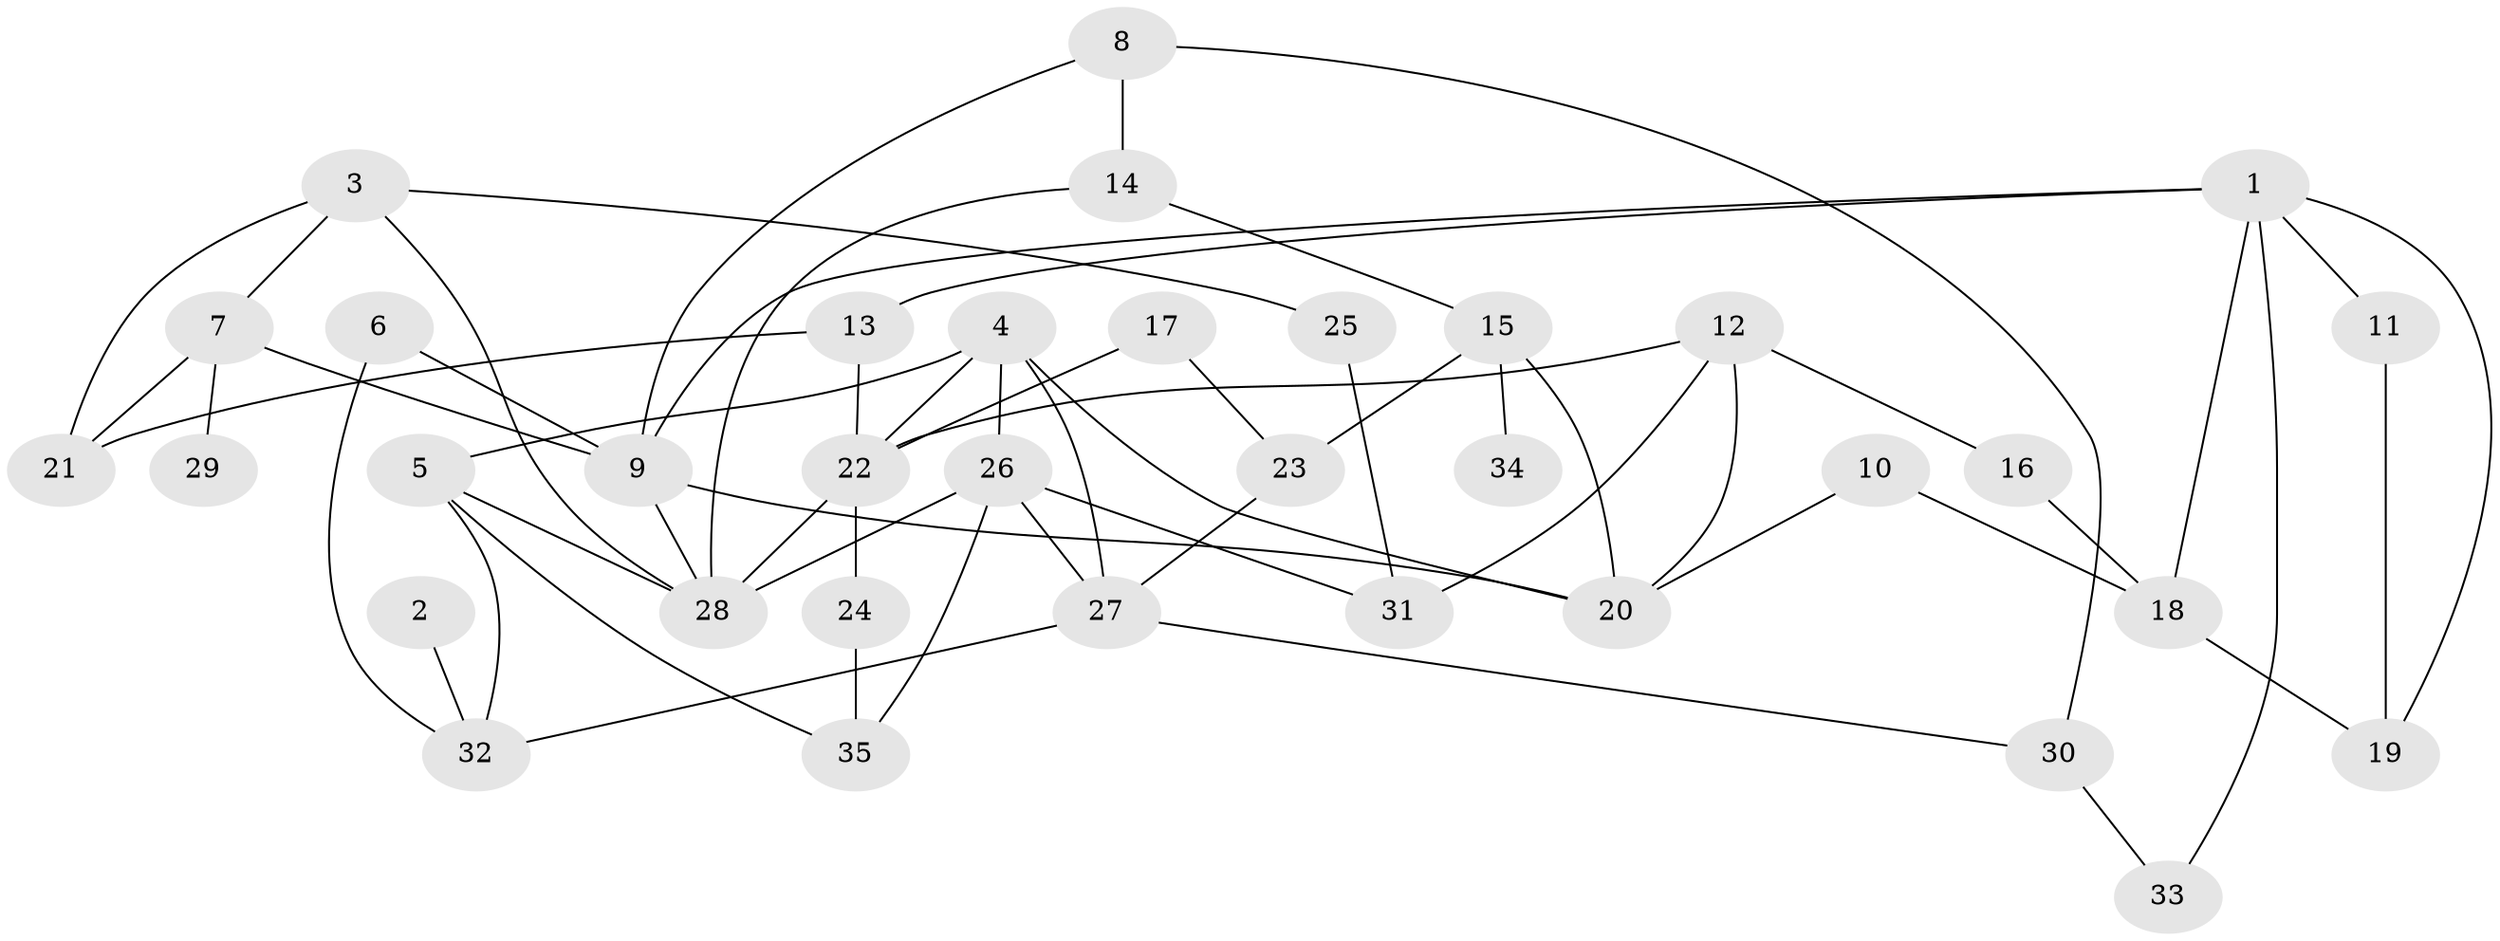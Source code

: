 // original degree distribution, {7: 0.02857142857142857, 6: 0.04285714285714286, 4: 0.15714285714285714, 2: 0.2571428571428571, 3: 0.22857142857142856, 1: 0.24285714285714285, 5: 0.04285714285714286}
// Generated by graph-tools (version 1.1) at 2025/00/03/09/25 03:00:56]
// undirected, 35 vertices, 59 edges
graph export_dot {
graph [start="1"]
  node [color=gray90,style=filled];
  1;
  2;
  3;
  4;
  5;
  6;
  7;
  8;
  9;
  10;
  11;
  12;
  13;
  14;
  15;
  16;
  17;
  18;
  19;
  20;
  21;
  22;
  23;
  24;
  25;
  26;
  27;
  28;
  29;
  30;
  31;
  32;
  33;
  34;
  35;
  1 -- 9 [weight=1.0];
  1 -- 11 [weight=1.0];
  1 -- 13 [weight=1.0];
  1 -- 18 [weight=1.0];
  1 -- 19 [weight=1.0];
  1 -- 33 [weight=1.0];
  2 -- 32 [weight=1.0];
  3 -- 7 [weight=1.0];
  3 -- 21 [weight=1.0];
  3 -- 25 [weight=1.0];
  3 -- 28 [weight=1.0];
  4 -- 5 [weight=1.0];
  4 -- 20 [weight=1.0];
  4 -- 22 [weight=1.0];
  4 -- 26 [weight=1.0];
  4 -- 27 [weight=1.0];
  5 -- 28 [weight=1.0];
  5 -- 32 [weight=1.0];
  5 -- 35 [weight=2.0];
  6 -- 9 [weight=1.0];
  6 -- 32 [weight=1.0];
  7 -- 9 [weight=1.0];
  7 -- 21 [weight=1.0];
  7 -- 29 [weight=1.0];
  8 -- 9 [weight=1.0];
  8 -- 14 [weight=1.0];
  8 -- 30 [weight=1.0];
  9 -- 20 [weight=1.0];
  9 -- 28 [weight=1.0];
  10 -- 18 [weight=1.0];
  10 -- 20 [weight=1.0];
  11 -- 19 [weight=1.0];
  12 -- 16 [weight=1.0];
  12 -- 20 [weight=1.0];
  12 -- 22 [weight=1.0];
  12 -- 31 [weight=1.0];
  13 -- 21 [weight=1.0];
  13 -- 22 [weight=1.0];
  14 -- 15 [weight=1.0];
  14 -- 28 [weight=1.0];
  15 -- 20 [weight=1.0];
  15 -- 23 [weight=1.0];
  15 -- 34 [weight=1.0];
  16 -- 18 [weight=1.0];
  17 -- 22 [weight=1.0];
  17 -- 23 [weight=1.0];
  18 -- 19 [weight=1.0];
  22 -- 24 [weight=1.0];
  22 -- 28 [weight=1.0];
  23 -- 27 [weight=1.0];
  24 -- 35 [weight=1.0];
  25 -- 31 [weight=1.0];
  26 -- 27 [weight=1.0];
  26 -- 28 [weight=1.0];
  26 -- 31 [weight=1.0];
  26 -- 35 [weight=2.0];
  27 -- 30 [weight=1.0];
  27 -- 32 [weight=1.0];
  30 -- 33 [weight=1.0];
}
